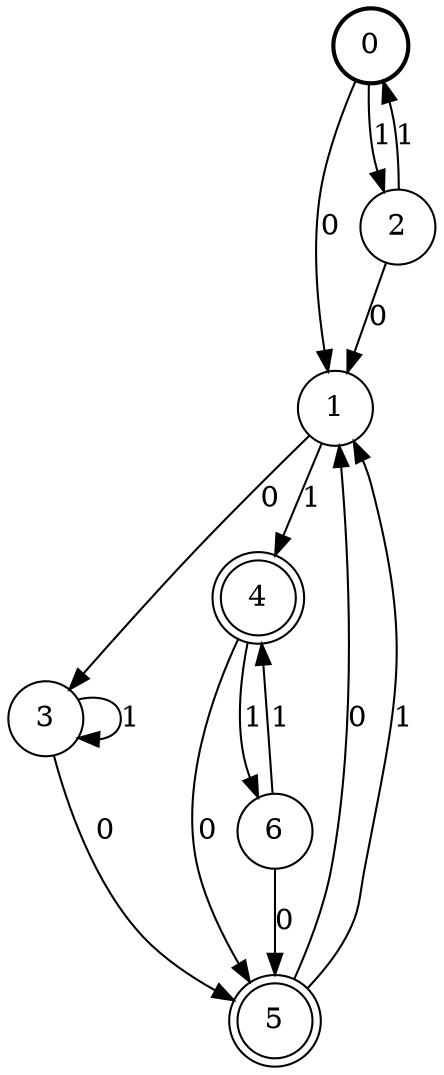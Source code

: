 digraph Automat {
    node [shape = circle];
    0 [style = "bold"];
    0 -> 1 [label = "0"];
    0 -> 2 [label = "1"];
    1 -> 3 [label = "0"];
    1 -> 4 [label = "1"];
    2 -> 1 [label = "0"];
    2 -> 0 [label = "1"];
    3 -> 5 [label = "0"];
    3 -> 3 [label = "1"];
    4 [peripheries=2]
    4 -> 5 [label = "0"];
    4 -> 6 [label = "1"];
    5 [peripheries=2]
    5 -> 1 [label = "0"];
    5 -> 1 [label = "1"];
    6 -> 5 [label = "0"];
    6 -> 4 [label = "1"];
}
